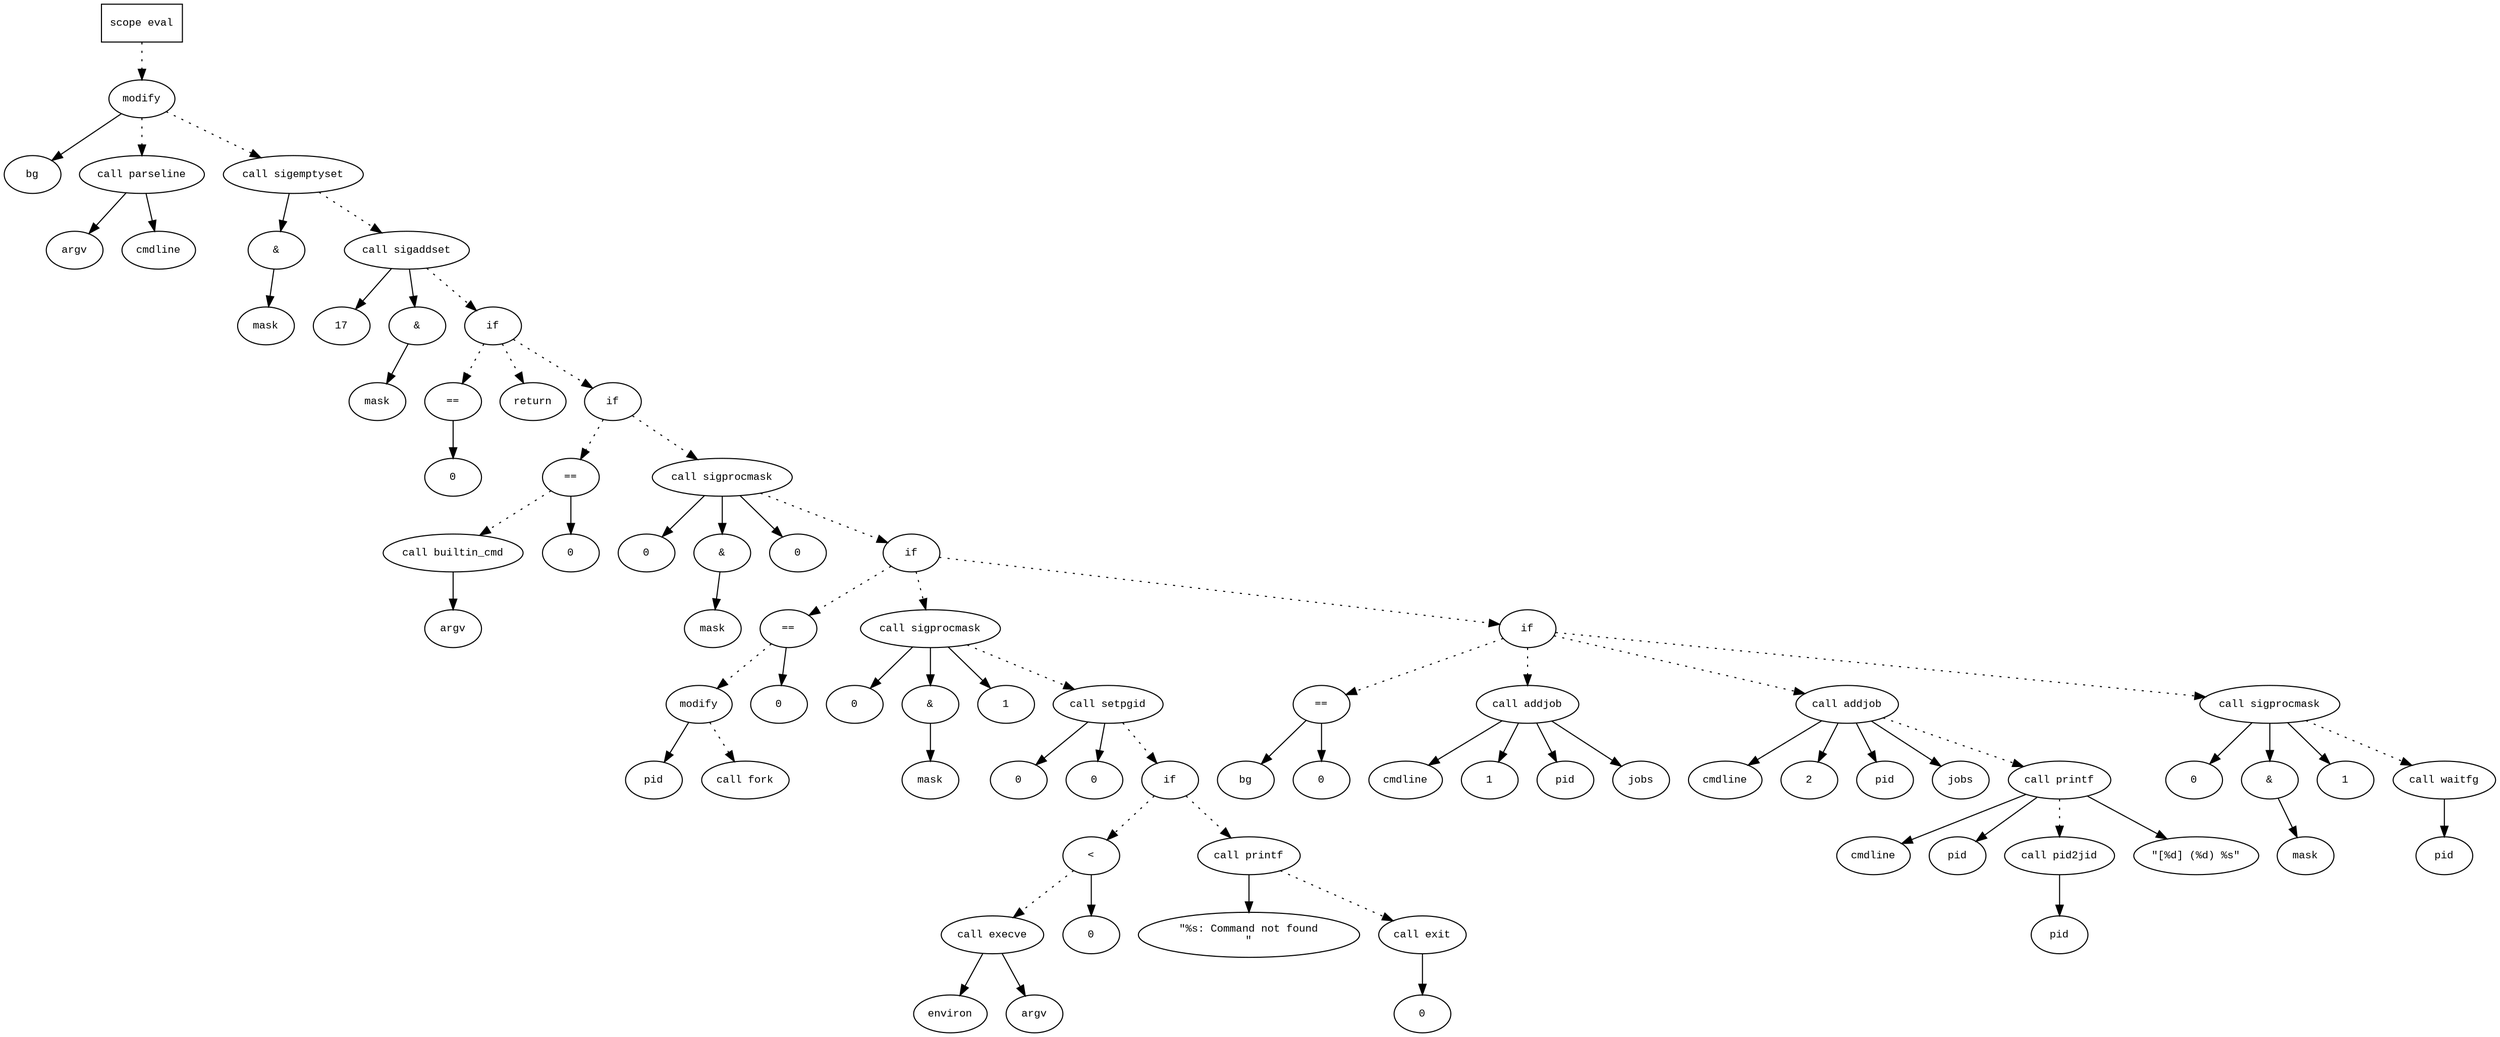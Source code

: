 digraph AST {
  graph [fontname="Times New Roman",fontsize=10];
  node  [fontname="Courier New",fontsize=10];
  edge  [fontname="Times New Roman",fontsize=10];

  node1 [label="scope eval",shape=box];
  node2 [label="modify",shape=ellipse];
  node3 [label="bg",shape=ellipse];
  node2 -> node3;
  node4 [label="call parseline",shape=ellipse];
  node5 [label="argv",shape=ellipse];
  node4 -> node5;
  node6 [label="cmdline",shape=ellipse];
  node4 -> node6;
  node2 -> node4 [style=dotted];
  node1 -> node2 [style=dotted];
  node7 [label="call sigemptyset",shape=ellipse];
  node8 [label="&",shape=ellipse];
  node7 -> node8;
  node9 [label="mask",shape=ellipse];
  node8 -> node9;
  node2 -> node7 [style=dotted];
  node10 [label="call sigaddset",shape=ellipse];
  node11 [label="17",shape=ellipse];
  node10 -> node11;
  node12 [label="&",shape=ellipse];
  node10 -> node12;
  node13 [label="mask",shape=ellipse];
  node12 -> node13;
  node7 -> node10 [style=dotted];
  node14 [label="if",shape=ellipse];
  node10 -> node14 [style=dotted];
  node15 [label="==",shape=ellipse];
  node16 [label="0",shape=ellipse];
  node15 -> node16;
  node14 -> node15 [style=dotted];
  node17 [label="return",shape=ellipse];
  node14 -> node17 [style=dotted];
  node18 [label="if",shape=ellipse];
  node14 -> node18 [style=dotted];
  node19 [label="==",shape=ellipse];
  node20 [label="call builtin_cmd",shape=ellipse];
  node21 [label="argv",shape=ellipse];
  node20 -> node21;
  node19 -> node20 [style=dotted];
  node22 [label="0",shape=ellipse];
  node19 -> node22;
  node18 -> node19 [style=dotted];
  node23 [label="call sigprocmask",shape=ellipse];
  node24 [label="0",shape=ellipse];
  node23 -> node24;
  node25 [label="&",shape=ellipse];
  node23 -> node25;
  node26 [label="mask",shape=ellipse];
  node25 -> node26;
  node27 [label="0",shape=ellipse];
  node23 -> node27;
  node18 -> node23 [style=dotted];
  node28 [label="if",shape=ellipse];
  node23 -> node28 [style=dotted];
  node29 [label="==",shape=ellipse];
  node30 [label="modify",shape=ellipse];
  node31 [label="pid",shape=ellipse];
  node30 -> node31;
  node32 [label="call fork",shape=ellipse];
  node30 -> node32 [style=dotted];
  node29 -> node30 [style=dotted];
  node33 [label="0",shape=ellipse];
  node29 -> node33;
  node28 -> node29 [style=dotted];
  node34 [label="call sigprocmask",shape=ellipse];
  node35 [label="0",shape=ellipse];
  node34 -> node35;
  node36 [label="&",shape=ellipse];
  node34 -> node36;
  node37 [label="mask",shape=ellipse];
  node36 -> node37;
  node38 [label="1",shape=ellipse];
  node34 -> node38;
  node28 -> node34 [style=dotted];
  node39 [label="call setpgid",shape=ellipse];
  node40 [label="0",shape=ellipse];
  node39 -> node40;
  node41 [label="0",shape=ellipse];
  node39 -> node41;
  node34 -> node39 [style=dotted];
  node42 [label="if",shape=ellipse];
  node39 -> node42 [style=dotted];
  node43 [label="<",shape=ellipse];
  node44 [label="call execve",shape=ellipse];
  node45 [label="environ",shape=ellipse];
  node44 -> node45;
  node46 [label="argv",shape=ellipse];
  node44 -> node46;
  node43 -> node44 [style=dotted];
  node47 [label="0",shape=ellipse];
  node43 -> node47;
  node42 -> node43 [style=dotted];
  node48 [label="call printf",shape=ellipse];
  node49 [label="\"%s: Command not found
\"",shape=ellipse];
  node48 -> node49;
  node42 -> node48 [style=dotted];
  node50 [label="call exit",shape=ellipse];
  node51 [label="0",shape=ellipse];
  node50 -> node51;
  node48 -> node50 [style=dotted];
  node52 [label="if",shape=ellipse];
  node28 -> node52 [style=dotted];
  node53 [label="==",shape=ellipse];
  node54 [label="bg",shape=ellipse];
  node53 -> node54;
  node55 [label="0",shape=ellipse];
  node53 -> node55;
  node52 -> node53 [style=dotted];
  node56 [label="call addjob",shape=ellipse];
  node57 [label="cmdline",shape=ellipse];
  node56 -> node57;
  node58 [label="1",shape=ellipse];
  node56 -> node58;
  node59 [label="pid",shape=ellipse];
  node56 -> node59;
  node60 [label="jobs",shape=ellipse];
  node56 -> node60;
  node52 -> node56 [style=dotted];
  node61 [label="call addjob",shape=ellipse];
  node62 [label="cmdline",shape=ellipse];
  node61 -> node62;
  node63 [label="2",shape=ellipse];
  node61 -> node63;
  node64 [label="pid",shape=ellipse];
  node61 -> node64;
  node65 [label="jobs",shape=ellipse];
  node61 -> node65;
  node52 -> node61 [style=dotted];
  node66 [label="call printf",shape=ellipse];
  node67 [label="cmdline",shape=ellipse];
  node66 -> node67;
  node68 [label="pid",shape=ellipse];
  node66 -> node68;
  node69 [label="call pid2jid",shape=ellipse];
  node70 [label="pid",shape=ellipse];
  node69 -> node70;
  node66 -> node69 [style=dotted];
  node71 [label="\"[%d] (%d) %s\"",shape=ellipse];
  node66 -> node71;
  node61 -> node66 [style=dotted];
  node72 [label="call sigprocmask",shape=ellipse];
  node73 [label="0",shape=ellipse];
  node72 -> node73;
  node74 [label="&",shape=ellipse];
  node72 -> node74;
  node75 [label="mask",shape=ellipse];
  node74 -> node75;
  node76 [label="1",shape=ellipse];
  node72 -> node76;
  node52 -> node72 [style=dotted];
  node77 [label="call waitfg",shape=ellipse];
  node78 [label="pid",shape=ellipse];
  node77 -> node78;
  node72 -> node77 [style=dotted];
} 